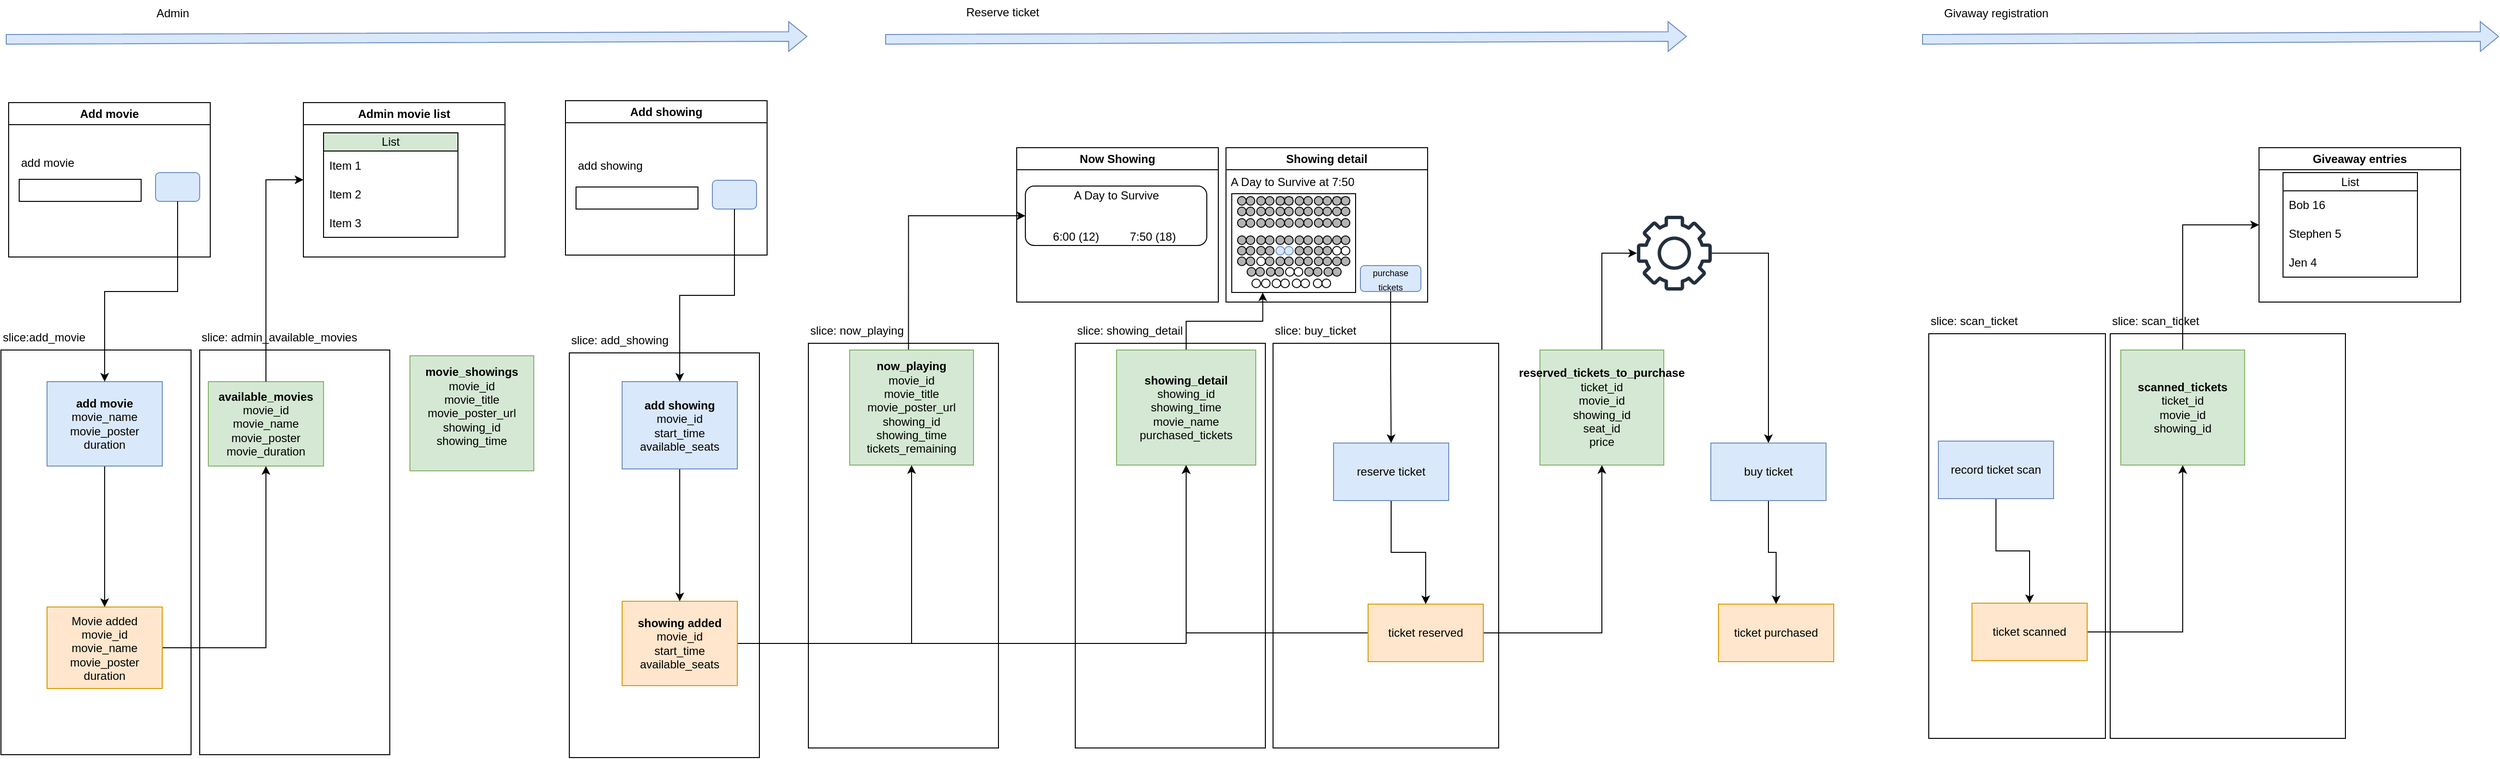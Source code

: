 <mxfile version="26.2.15">
  <diagram name="Page-1" id="JmkUH-GK_HIM8gPAQ7Ks">
    <mxGraphModel dx="837" dy="1036" grid="0" gridSize="10" guides="1" tooltips="1" connect="1" arrows="1" fold="1" page="0" pageScale="1" pageWidth="850" pageHeight="1100" math="0" shadow="0">
      <root>
        <mxCell id="0" />
        <mxCell id="1" parent="0" />
        <mxCell id="ypWTz2C0_0CNNt2PtK0u-16" value="" style="group" vertex="1" connectable="0" parent="1">
          <mxGeometry x="1842" y="-49" width="245" height="448" as="geometry" />
        </mxCell>
        <mxCell id="ypWTz2C0_0CNNt2PtK0u-17" value="" style="rounded=0;whiteSpace=wrap;html=1;" vertex="1" parent="ypWTz2C0_0CNNt2PtK0u-16">
          <mxGeometry y="26" width="245" height="422" as="geometry" />
        </mxCell>
        <mxCell id="ypWTz2C0_0CNNt2PtK0u-18" value="slice: scan_ticket" style="text;html=1;align=left;verticalAlign=middle;resizable=0;points=[];autosize=1;strokeColor=none;fillColor=none;" vertex="1" parent="ypWTz2C0_0CNNt2PtK0u-16">
          <mxGeometry width="109" height="26" as="geometry" />
        </mxCell>
        <mxCell id="ypWTz2C0_0CNNt2PtK0u-13" value="" style="group" vertex="1" connectable="0" parent="1">
          <mxGeometry x="1653" y="-49" width="184" height="448" as="geometry" />
        </mxCell>
        <mxCell id="ypWTz2C0_0CNNt2PtK0u-14" value="" style="rounded=0;whiteSpace=wrap;html=1;" vertex="1" parent="ypWTz2C0_0CNNt2PtK0u-13">
          <mxGeometry y="26" width="184" height="422" as="geometry" />
        </mxCell>
        <mxCell id="ypWTz2C0_0CNNt2PtK0u-15" value="slice: scan_ticket" style="text;html=1;align=left;verticalAlign=middle;resizable=0;points=[];autosize=1;strokeColor=none;fillColor=none;" vertex="1" parent="ypWTz2C0_0CNNt2PtK0u-13">
          <mxGeometry width="109" height="26" as="geometry" />
        </mxCell>
        <mxCell id="ypWTz2C0_0CNNt2PtK0u-10" value="" style="group" vertex="1" connectable="0" parent="1">
          <mxGeometry x="970" y="-39" width="235" height="448" as="geometry" />
        </mxCell>
        <mxCell id="ypWTz2C0_0CNNt2PtK0u-11" value="" style="rounded=0;whiteSpace=wrap;html=1;" vertex="1" parent="ypWTz2C0_0CNNt2PtK0u-10">
          <mxGeometry y="26" width="235" height="422" as="geometry" />
        </mxCell>
        <mxCell id="ypWTz2C0_0CNNt2PtK0u-12" value="slice: buy_ticket" style="text;html=1;align=left;verticalAlign=middle;resizable=0;points=[];autosize=1;strokeColor=none;fillColor=none;" vertex="1" parent="ypWTz2C0_0CNNt2PtK0u-10">
          <mxGeometry width="103" height="26" as="geometry" />
        </mxCell>
        <mxCell id="ypWTz2C0_0CNNt2PtK0u-7" value="" style="group" vertex="1" connectable="0" parent="1">
          <mxGeometry x="764" y="-39" width="198" height="448" as="geometry" />
        </mxCell>
        <mxCell id="ypWTz2C0_0CNNt2PtK0u-8" value="" style="rounded=0;whiteSpace=wrap;html=1;" vertex="1" parent="ypWTz2C0_0CNNt2PtK0u-7">
          <mxGeometry y="26" width="198" height="422" as="geometry" />
        </mxCell>
        <mxCell id="ypWTz2C0_0CNNt2PtK0u-9" value="slice: showing_detail" style="text;html=1;align=left;verticalAlign=middle;resizable=0;points=[];autosize=1;strokeColor=none;fillColor=none;" vertex="1" parent="ypWTz2C0_0CNNt2PtK0u-7">
          <mxGeometry width="128" height="26" as="geometry" />
        </mxCell>
        <mxCell id="ypWTz2C0_0CNNt2PtK0u-4" value="" style="group" vertex="1" connectable="0" parent="1">
          <mxGeometry x="486" y="-39" width="198" height="448" as="geometry" />
        </mxCell>
        <mxCell id="ypWTz2C0_0CNNt2PtK0u-5" value="" style="rounded=0;whiteSpace=wrap;html=1;" vertex="1" parent="ypWTz2C0_0CNNt2PtK0u-4">
          <mxGeometry y="26" width="198" height="422" as="geometry" />
        </mxCell>
        <mxCell id="ypWTz2C0_0CNNt2PtK0u-6" value="slice: now_playing" style="text;html=1;align=left;verticalAlign=middle;resizable=0;points=[];autosize=1;strokeColor=none;fillColor=none;" vertex="1" parent="ypWTz2C0_0CNNt2PtK0u-4">
          <mxGeometry width="115" height="26" as="geometry" />
        </mxCell>
        <mxCell id="ypWTz2C0_0CNNt2PtK0u-1" value="" style="group" vertex="1" connectable="0" parent="1">
          <mxGeometry x="237" y="-29" width="198" height="448" as="geometry" />
        </mxCell>
        <mxCell id="ypWTz2C0_0CNNt2PtK0u-2" value="" style="rounded=0;whiteSpace=wrap;html=1;" vertex="1" parent="ypWTz2C0_0CNNt2PtK0u-1">
          <mxGeometry y="26" width="198" height="422" as="geometry" />
        </mxCell>
        <mxCell id="ypWTz2C0_0CNNt2PtK0u-3" value="slice: add_showing" style="text;html=1;align=left;verticalAlign=middle;resizable=0;points=[];autosize=1;strokeColor=none;fillColor=none;" vertex="1" parent="ypWTz2C0_0CNNt2PtK0u-1">
          <mxGeometry width="119" height="26" as="geometry" />
        </mxCell>
        <mxCell id="LDC4ZmzUSmyWV4IE2Z3T-5" value="" style="group" parent="1" vertex="1" connectable="0">
          <mxGeometry x="-148" y="-32" width="198" height="448" as="geometry" />
        </mxCell>
        <mxCell id="LDC4ZmzUSmyWV4IE2Z3T-6" value="" style="rounded=0;whiteSpace=wrap;html=1;" parent="LDC4ZmzUSmyWV4IE2Z3T-5" vertex="1">
          <mxGeometry y="26" width="198" height="422" as="geometry" />
        </mxCell>
        <mxCell id="LDC4ZmzUSmyWV4IE2Z3T-7" value="slice: admin_available_movies" style="text;html=1;align=left;verticalAlign=middle;resizable=0;points=[];autosize=1;strokeColor=none;fillColor=none;" parent="LDC4ZmzUSmyWV4IE2Z3T-5" vertex="1">
          <mxGeometry width="180" height="26" as="geometry" />
        </mxCell>
        <mxCell id="LDC4ZmzUSmyWV4IE2Z3T-4" value="" style="group" parent="1" vertex="1" connectable="0">
          <mxGeometry x="-355" y="-32" width="198" height="448" as="geometry" />
        </mxCell>
        <mxCell id="LDC4ZmzUSmyWV4IE2Z3T-2" value="" style="rounded=0;whiteSpace=wrap;html=1;" parent="LDC4ZmzUSmyWV4IE2Z3T-4" vertex="1">
          <mxGeometry y="26" width="198" height="422" as="geometry" />
        </mxCell>
        <mxCell id="LDC4ZmzUSmyWV4IE2Z3T-3" value="slice:add_movie" style="text;html=1;align=left;verticalAlign=middle;resizable=0;points=[];autosize=1;strokeColor=none;fillColor=none;" parent="LDC4ZmzUSmyWV4IE2Z3T-4" vertex="1">
          <mxGeometry width="104" height="26" as="geometry" />
        </mxCell>
        <mxCell id="vuQsww0IuLCk6k9ByEk7-26" style="edgeStyle=orthogonalEdgeStyle;rounded=0;orthogonalLoop=1;jettySize=auto;html=1;" parent="1" source="vuQsww0IuLCk6k9ByEk7-1" target="vuQsww0IuLCk6k9ByEk7-20" edge="1">
          <mxGeometry relative="1" as="geometry" />
        </mxCell>
        <mxCell id="vuQsww0IuLCk6k9ByEk7-1" value="Movie added&lt;div&gt;movie_id&lt;/div&gt;&lt;div&gt;movie_name&lt;/div&gt;&lt;div&gt;movie_poster&lt;/div&gt;&lt;div&gt;duration&lt;/div&gt;" style="rounded=0;whiteSpace=wrap;html=1;fillColor=#ffe6cc;strokeColor=#d79b00;" parent="1" vertex="1">
          <mxGeometry x="-307" y="262" width="120" height="85" as="geometry" />
        </mxCell>
        <mxCell id="vuQsww0IuLCk6k9ByEk7-34" style="edgeStyle=orthogonalEdgeStyle;rounded=0;orthogonalLoop=1;jettySize=auto;html=1;fontFamily=Helvetica;fontSize=12;fontColor=default;" parent="1" source="vuQsww0IuLCk6k9ByEk7-2" target="vuQsww0IuLCk6k9ByEk7-33" edge="1">
          <mxGeometry relative="1" as="geometry" />
        </mxCell>
        <mxCell id="5K-VJtDxBj_M2HmHMAOJ-8" style="edgeStyle=orthogonalEdgeStyle;rounded=0;orthogonalLoop=1;jettySize=auto;html=1;entryX=0.5;entryY=1;entryDx=0;entryDy=0;" parent="1" source="vuQsww0IuLCk6k9ByEk7-2" target="5K-VJtDxBj_M2HmHMAOJ-6" edge="1">
          <mxGeometry relative="1" as="geometry" />
        </mxCell>
        <mxCell id="vuQsww0IuLCk6k9ByEk7-2" value="&lt;b&gt;showing added&lt;/b&gt;&lt;div&gt;movie_id&lt;/div&gt;&lt;div&gt;start_time&lt;/div&gt;&lt;div&gt;available_seats&lt;/div&gt;" style="rounded=0;whiteSpace=wrap;html=1;fillColor=#ffe6cc;strokeColor=#d79b00;" parent="1" vertex="1">
          <mxGeometry x="292" y="256" width="120" height="88" as="geometry" />
        </mxCell>
        <mxCell id="5K-VJtDxBj_M2HmHMAOJ-2" style="edgeStyle=orthogonalEdgeStyle;rounded=0;orthogonalLoop=1;jettySize=auto;html=1;" parent="1" source="vuQsww0IuLCk6k9ByEk7-3" target="5K-VJtDxBj_M2HmHMAOJ-1" edge="1">
          <mxGeometry relative="1" as="geometry" />
        </mxCell>
        <mxCell id="ypWTz2C0_0CNNt2PtK0u-26" style="edgeStyle=orthogonalEdgeStyle;rounded=0;orthogonalLoop=1;jettySize=auto;html=1;entryX=0.5;entryY=1;entryDx=0;entryDy=0;" edge="1" parent="1" source="vuQsww0IuLCk6k9ByEk7-3" target="5K-VJtDxBj_M2HmHMAOJ-6">
          <mxGeometry relative="1" as="geometry" />
        </mxCell>
        <mxCell id="vuQsww0IuLCk6k9ByEk7-3" value="ticket reserved" style="rounded=0;whiteSpace=wrap;html=1;fillColor=#ffe6cc;strokeColor=#d79b00;" parent="1" vertex="1">
          <mxGeometry x="1069" y="259" width="120" height="60" as="geometry" />
        </mxCell>
        <mxCell id="5K-VJtDxBj_M2HmHMAOJ-4" style="edgeStyle=orthogonalEdgeStyle;rounded=0;orthogonalLoop=1;jettySize=auto;html=1;entryX=0.5;entryY=1;entryDx=0;entryDy=0;" parent="1" source="vuQsww0IuLCk6k9ByEk7-4" target="5K-VJtDxBj_M2HmHMAOJ-3" edge="1">
          <mxGeometry relative="1" as="geometry" />
        </mxCell>
        <mxCell id="vuQsww0IuLCk6k9ByEk7-4" value="ticket scanned" style="rounded=0;whiteSpace=wrap;html=1;fillColor=#ffe6cc;strokeColor=#d79b00;" parent="1" vertex="1">
          <mxGeometry x="1698" y="258" width="120" height="60" as="geometry" />
        </mxCell>
        <mxCell id="vuQsww0IuLCk6k9ByEk7-9" style="edgeStyle=orthogonalEdgeStyle;rounded=0;orthogonalLoop=1;jettySize=auto;html=1;" parent="1" source="vuQsww0IuLCk6k9ByEk7-5" target="vuQsww0IuLCk6k9ByEk7-1" edge="1">
          <mxGeometry relative="1" as="geometry" />
        </mxCell>
        <mxCell id="vuQsww0IuLCk6k9ByEk7-5" value="&lt;b&gt;add movie&lt;/b&gt;&lt;div&gt;movie_name&lt;/div&gt;&lt;div&gt;movie_poster&lt;/div&gt;&lt;div&gt;duration&lt;/div&gt;" style="rounded=0;whiteSpace=wrap;html=1;fillColor=#dae8fc;strokeColor=#6c8ebf;" parent="1" vertex="1">
          <mxGeometry x="-307" y="27" width="120" height="88" as="geometry" />
        </mxCell>
        <mxCell id="vuQsww0IuLCk6k9ByEk7-10" style="edgeStyle=orthogonalEdgeStyle;rounded=0;orthogonalLoop=1;jettySize=auto;html=1;" parent="1" source="vuQsww0IuLCk6k9ByEk7-6" target="vuQsww0IuLCk6k9ByEk7-2" edge="1">
          <mxGeometry relative="1" as="geometry" />
        </mxCell>
        <mxCell id="vuQsww0IuLCk6k9ByEk7-6" value="&lt;b&gt;add showing&lt;/b&gt;&lt;div&gt;movie_id&lt;/div&gt;&lt;div&gt;start_time&lt;/div&gt;&lt;div&gt;available_seats&lt;/div&gt;" style="rounded=0;whiteSpace=wrap;html=1;fillColor=#dae8fc;strokeColor=#6c8ebf;" parent="1" vertex="1">
          <mxGeometry x="292" y="27" width="120" height="91" as="geometry" />
        </mxCell>
        <mxCell id="vuQsww0IuLCk6k9ByEk7-11" style="edgeStyle=orthogonalEdgeStyle;rounded=0;orthogonalLoop=1;jettySize=auto;html=1;entryX=0.5;entryY=0;entryDx=0;entryDy=0;" parent="1" source="vuQsww0IuLCk6k9ByEk7-7" target="vuQsww0IuLCk6k9ByEk7-3" edge="1">
          <mxGeometry relative="1" as="geometry" />
        </mxCell>
        <mxCell id="vuQsww0IuLCk6k9ByEk7-7" value="reserve ticket" style="rounded=0;whiteSpace=wrap;html=1;fillColor=#dae8fc;strokeColor=#6c8ebf;" parent="1" vertex="1">
          <mxGeometry x="1033" y="91" width="120" height="60" as="geometry" />
        </mxCell>
        <mxCell id="vuQsww0IuLCk6k9ByEk7-12" style="edgeStyle=orthogonalEdgeStyle;rounded=0;orthogonalLoop=1;jettySize=auto;html=1;entryX=0.5;entryY=0;entryDx=0;entryDy=0;" parent="1" source="vuQsww0IuLCk6k9ByEk7-8" target="vuQsww0IuLCk6k9ByEk7-4" edge="1">
          <mxGeometry relative="1" as="geometry" />
        </mxCell>
        <mxCell id="vuQsww0IuLCk6k9ByEk7-8" value="record ticket scan" style="rounded=0;whiteSpace=wrap;html=1;fillColor=#dae8fc;strokeColor=#6c8ebf;" parent="1" vertex="1">
          <mxGeometry x="1663" y="89" width="120" height="60" as="geometry" />
        </mxCell>
        <mxCell id="vuQsww0IuLCk6k9ByEk7-13" value="Add movie" style="swimlane;whiteSpace=wrap;html=1;" parent="1" vertex="1">
          <mxGeometry x="-347" y="-264" width="210" height="161" as="geometry" />
        </mxCell>
        <mxCell id="vuQsww0IuLCk6k9ByEk7-14" value="" style="rounded=0;whiteSpace=wrap;html=1;" parent="vuQsww0IuLCk6k9ByEk7-13" vertex="1">
          <mxGeometry x="11" y="80" width="127" height="23" as="geometry" />
        </mxCell>
        <mxCell id="vuQsww0IuLCk6k9ByEk7-15" value="" style="rounded=1;whiteSpace=wrap;html=1;fillColor=#dae8fc;strokeColor=#6c8ebf;" parent="vuQsww0IuLCk6k9ByEk7-13" vertex="1">
          <mxGeometry x="153" y="73" width="46" height="30" as="geometry" />
        </mxCell>
        <mxCell id="vuQsww0IuLCk6k9ByEk7-31" value="add movie" style="text;html=1;align=left;verticalAlign=middle;whiteSpace=wrap;rounded=0;" parent="vuQsww0IuLCk6k9ByEk7-13" vertex="1">
          <mxGeometry x="11" y="48" width="70" height="30" as="geometry" />
        </mxCell>
        <mxCell id="vuQsww0IuLCk6k9ByEk7-16" style="edgeStyle=orthogonalEdgeStyle;rounded=0;orthogonalLoop=1;jettySize=auto;html=1;" parent="1" source="vuQsww0IuLCk6k9ByEk7-15" target="vuQsww0IuLCk6k9ByEk7-5" edge="1">
          <mxGeometry relative="1" as="geometry" />
        </mxCell>
        <mxCell id="vuQsww0IuLCk6k9ByEk7-17" value="Admin movie list" style="swimlane;whiteSpace=wrap;html=1;" parent="1" vertex="1">
          <mxGeometry x="-40" y="-264" width="210" height="161" as="geometry" />
        </mxCell>
        <mxCell id="vuQsww0IuLCk6k9ByEk7-21" value="List" style="swimlane;fontStyle=0;childLayout=stackLayout;horizontal=1;startSize=19;horizontalStack=0;resizeParent=1;resizeParentMax=0;resizeLast=0;collapsible=1;marginBottom=0;whiteSpace=wrap;html=1;fillColor=#D5E8D4;" parent="vuQsww0IuLCk6k9ByEk7-17" vertex="1">
          <mxGeometry x="21" y="31.5" width="140" height="109" as="geometry" />
        </mxCell>
        <mxCell id="vuQsww0IuLCk6k9ByEk7-22" value="Item 1" style="text;strokeColor=none;fillColor=none;align=left;verticalAlign=middle;spacingLeft=4;spacingRight=4;overflow=hidden;points=[[0,0.5],[1,0.5]];portConstraint=eastwest;rotatable=0;whiteSpace=wrap;html=1;" parent="vuQsww0IuLCk6k9ByEk7-21" vertex="1">
          <mxGeometry y="19" width="140" height="30" as="geometry" />
        </mxCell>
        <mxCell id="vuQsww0IuLCk6k9ByEk7-23" value="Item 2" style="text;strokeColor=none;fillColor=none;align=left;verticalAlign=middle;spacingLeft=4;spacingRight=4;overflow=hidden;points=[[0,0.5],[1,0.5]];portConstraint=eastwest;rotatable=0;whiteSpace=wrap;html=1;" parent="vuQsww0IuLCk6k9ByEk7-21" vertex="1">
          <mxGeometry y="49" width="140" height="30" as="geometry" />
        </mxCell>
        <mxCell id="vuQsww0IuLCk6k9ByEk7-24" value="Item 3" style="text;strokeColor=none;fillColor=none;align=left;verticalAlign=middle;spacingLeft=4;spacingRight=4;overflow=hidden;points=[[0,0.5],[1,0.5]];portConstraint=eastwest;rotatable=0;whiteSpace=wrap;html=1;" parent="vuQsww0IuLCk6k9ByEk7-21" vertex="1">
          <mxGeometry y="79" width="140" height="30" as="geometry" />
        </mxCell>
        <mxCell id="vuQsww0IuLCk6k9ByEk7-20" value="&lt;b&gt;available_movies&lt;/b&gt;&lt;div&gt;movie_id&lt;/div&gt;&lt;div&gt;movie_name&lt;/div&gt;&lt;div&gt;movie_poster&lt;/div&gt;&lt;div&gt;movie_duration&lt;/div&gt;" style="rounded=0;whiteSpace=wrap;html=1;fillColor=#d5e8d4;strokeColor=#82b366;" parent="1" vertex="1">
          <mxGeometry x="-139" y="27" width="120" height="88" as="geometry" />
        </mxCell>
        <mxCell id="vuQsww0IuLCk6k9ByEk7-25" style="edgeStyle=orthogonalEdgeStyle;rounded=0;orthogonalLoop=1;jettySize=auto;html=1;entryX=0;entryY=0.5;entryDx=0;entryDy=0;" parent="1" source="vuQsww0IuLCk6k9ByEk7-20" target="vuQsww0IuLCk6k9ByEk7-17" edge="1">
          <mxGeometry relative="1" as="geometry">
            <mxPoint x="88" y="-405.017" as="targetPoint" />
          </mxGeometry>
        </mxCell>
        <mxCell id="vuQsww0IuLCk6k9ByEk7-27" value="Add showing" style="swimlane;whiteSpace=wrap;html=1;" parent="1" vertex="1">
          <mxGeometry x="233" y="-266" width="210" height="161" as="geometry" />
        </mxCell>
        <mxCell id="vuQsww0IuLCk6k9ByEk7-28" value="" style="rounded=0;whiteSpace=wrap;html=1;" parent="vuQsww0IuLCk6k9ByEk7-27" vertex="1">
          <mxGeometry x="11" y="90" width="127" height="23" as="geometry" />
        </mxCell>
        <mxCell id="vuQsww0IuLCk6k9ByEk7-29" value="" style="rounded=1;whiteSpace=wrap;html=1;fillColor=#dae8fc;strokeColor=#6c8ebf;" parent="vuQsww0IuLCk6k9ByEk7-27" vertex="1">
          <mxGeometry x="153" y="83" width="46" height="30" as="geometry" />
        </mxCell>
        <mxCell id="vuQsww0IuLCk6k9ByEk7-30" value="add showing" style="text;html=1;align=left;verticalAlign=middle;whiteSpace=wrap;rounded=0;" parent="vuQsww0IuLCk6k9ByEk7-27" vertex="1">
          <mxGeometry x="11" y="53" width="70" height="30" as="geometry" />
        </mxCell>
        <mxCell id="vuQsww0IuLCk6k9ByEk7-32" style="edgeStyle=orthogonalEdgeStyle;rounded=0;orthogonalLoop=1;jettySize=auto;html=1;fontFamily=Helvetica;fontSize=12;fontColor=default;" parent="1" source="vuQsww0IuLCk6k9ByEk7-29" target="vuQsww0IuLCk6k9ByEk7-6" edge="1">
          <mxGeometry relative="1" as="geometry" />
        </mxCell>
        <mxCell id="vuQsww0IuLCk6k9ByEk7-42" style="edgeStyle=orthogonalEdgeStyle;rounded=0;orthogonalLoop=1;jettySize=auto;html=1;entryX=0;entryY=0.5;entryDx=0;entryDy=0;fontFamily=Helvetica;fontSize=12;fontColor=default;exitX=0.475;exitY=0.004;exitDx=0;exitDy=0;exitPerimeter=0;" parent="1" source="vuQsww0IuLCk6k9ByEk7-33" target="vuQsww0IuLCk6k9ByEk7-39" edge="1">
          <mxGeometry relative="1" as="geometry" />
        </mxCell>
        <mxCell id="vuQsww0IuLCk6k9ByEk7-33" value="&lt;b&gt;now_playing&lt;/b&gt;&lt;div&gt;movie_id&lt;/div&gt;&lt;div&gt;movie_title&lt;/div&gt;&lt;div&gt;movie_poster_url&lt;/div&gt;&lt;div&gt;showing_id&lt;/div&gt;&lt;div&gt;showing_time&lt;/div&gt;&lt;div&gt;tickets_remaining&lt;/div&gt;" style="rounded=0;whiteSpace=wrap;html=1;fillColor=#d5e8d4;strokeColor=#82b366;" parent="1" vertex="1">
          <mxGeometry x="529" y="-6" width="129" height="120" as="geometry" />
        </mxCell>
        <mxCell id="vuQsww0IuLCk6k9ByEk7-35" value="Now Showing" style="swimlane;whiteSpace=wrap;html=1;" parent="1" vertex="1">
          <mxGeometry x="703" y="-217" width="210" height="161" as="geometry" />
        </mxCell>
        <mxCell id="vuQsww0IuLCk6k9ByEk7-39" value="" style="rounded=1;whiteSpace=wrap;html=1;align=left;verticalAlign=middle;fontFamily=Helvetica;fontSize=12;fontColor=default;fillColor=none;gradientColor=none;" parent="vuQsww0IuLCk6k9ByEk7-35" vertex="1">
          <mxGeometry x="9" y="40" width="189" height="62" as="geometry" />
        </mxCell>
        <mxCell id="vuQsww0IuLCk6k9ByEk7-40" value="A Day to Survive" style="text;html=1;align=center;verticalAlign=middle;whiteSpace=wrap;rounded=0;fontFamily=Helvetica;fontSize=12;fontColor=default;" parent="vuQsww0IuLCk6k9ByEk7-35" vertex="1">
          <mxGeometry x="9" y="40" width="190" height="19" as="geometry" />
        </mxCell>
        <mxCell id="vuQsww0IuLCk6k9ByEk7-41" value="6:00 (12)&lt;span style=&quot;white-space: pre;&quot;&gt;&#x9;&lt;/span&gt;&lt;span style=&quot;white-space: pre;&quot;&gt;&#x9;&lt;/span&gt;7:50 (18)&amp;nbsp;" style="text;html=1;align=center;verticalAlign=bottom;whiteSpace=wrap;rounded=0;fontFamily=Helvetica;fontSize=12;fontColor=default;" parent="vuQsww0IuLCk6k9ByEk7-35" vertex="1">
          <mxGeometry x="9" y="84" width="189" height="18" as="geometry" />
        </mxCell>
        <mxCell id="vuQsww0IuLCk6k9ByEk7-43" value="Showing detail" style="swimlane;whiteSpace=wrap;html=1;" parent="1" vertex="1">
          <mxGeometry x="921" y="-217" width="210" height="161" as="geometry" />
        </mxCell>
        <mxCell id="vuQsww0IuLCk6k9ByEk7-45" value="A Day to Survive at 7:50" style="text;html=1;align=left;verticalAlign=middle;whiteSpace=wrap;rounded=0;fontFamily=Helvetica;fontSize=12;fontColor=default;" parent="vuQsww0IuLCk6k9ByEk7-43" vertex="1">
          <mxGeometry x="3" y="26" width="190" height="19" as="geometry" />
        </mxCell>
        <mxCell id="vuQsww0IuLCk6k9ByEk7-47" value="" style="rounded=0;whiteSpace=wrap;html=1;align=left;verticalAlign=middle;fontFamily=Helvetica;fontSize=12;fontColor=default;fillColor=none;gradientColor=none;" parent="vuQsww0IuLCk6k9ByEk7-43" vertex="1">
          <mxGeometry x="6" y="48" width="129" height="103" as="geometry" />
        </mxCell>
        <mxCell id="vuQsww0IuLCk6k9ByEk7-53" value="" style="ellipse;whiteSpace=wrap;html=1;aspect=fixed;rounded=0;align=left;verticalAlign=middle;fontFamily=Helvetica;fontSize=12;fontColor=default;fillColor=light-dark(#FFFFFF,#EDEDED);gradientColor=none;" parent="vuQsww0IuLCk6k9ByEk7-43" vertex="1">
          <mxGeometry x="27" y="137" width="9" height="9" as="geometry" />
        </mxCell>
        <mxCell id="vuQsww0IuLCk6k9ByEk7-54" value="" style="ellipse;whiteSpace=wrap;html=1;aspect=fixed;rounded=0;align=left;verticalAlign=middle;fontFamily=Helvetica;fontSize=12;fontColor=default;fillColor=light-dark(#FFFFFF,#EDEDED);gradientColor=none;" parent="vuQsww0IuLCk6k9ByEk7-43" vertex="1">
          <mxGeometry x="37" y="137" width="9" height="9" as="geometry" />
        </mxCell>
        <mxCell id="vuQsww0IuLCk6k9ByEk7-175" value="" style="group;fillColor=#B3B3B3;" parent="vuQsww0IuLCk6k9ByEk7-43" vertex="1" connectable="0">
          <mxGeometry x="52" y="51" width="18" height="9" as="geometry" />
        </mxCell>
        <mxCell id="vuQsww0IuLCk6k9ByEk7-176" value="" style="ellipse;whiteSpace=wrap;html=1;aspect=fixed;rounded=0;align=left;verticalAlign=middle;fontFamily=Helvetica;fontSize=12;fontColor=default;fillColor=#B3B3B3;gradientColor=none;" parent="vuQsww0IuLCk6k9ByEk7-175" vertex="1">
          <mxGeometry width="9" height="9" as="geometry" />
        </mxCell>
        <mxCell id="vuQsww0IuLCk6k9ByEk7-177" value="" style="ellipse;whiteSpace=wrap;html=1;aspect=fixed;rounded=0;align=left;verticalAlign=middle;fontFamily=Helvetica;fontSize=12;fontColor=default;fillColor=#B3B3B3;gradientColor=none;" parent="vuQsww0IuLCk6k9ByEk7-175" vertex="1">
          <mxGeometry x="9" width="9" height="9" as="geometry" />
        </mxCell>
        <mxCell id="vuQsww0IuLCk6k9ByEk7-184" value="" style="group;fillColor=#B3B3B3;" parent="vuQsww0IuLCk6k9ByEk7-43" vertex="1" connectable="0">
          <mxGeometry x="111" y="51" width="18" height="9" as="geometry" />
        </mxCell>
        <mxCell id="vuQsww0IuLCk6k9ByEk7-185" value="" style="ellipse;whiteSpace=wrap;html=1;aspect=fixed;rounded=0;align=left;verticalAlign=middle;fontFamily=Helvetica;fontSize=12;fontColor=default;fillColor=#B3B3B3;gradientColor=none;" parent="vuQsww0IuLCk6k9ByEk7-184" vertex="1">
          <mxGeometry width="9" height="9" as="geometry" />
        </mxCell>
        <mxCell id="vuQsww0IuLCk6k9ByEk7-186" value="" style="ellipse;whiteSpace=wrap;html=1;aspect=fixed;rounded=0;align=left;verticalAlign=middle;fontFamily=Helvetica;fontSize=12;fontColor=default;fillColor=#B3B3B3;gradientColor=none;" parent="vuQsww0IuLCk6k9ByEk7-184" vertex="1">
          <mxGeometry x="9" width="9" height="9" as="geometry" />
        </mxCell>
        <mxCell id="vuQsww0IuLCk6k9ByEk7-182" value="" style="ellipse;whiteSpace=wrap;html=1;aspect=fixed;rounded=0;align=left;verticalAlign=middle;fontFamily=Helvetica;fontSize=12;fontColor=default;fillColor=#B3B3B3;gradientColor=none;" parent="vuQsww0IuLCk6k9ByEk7-43" vertex="1">
          <mxGeometry x="12" y="51" width="9" height="9" as="geometry" />
        </mxCell>
        <mxCell id="vuQsww0IuLCk6k9ByEk7-183" value="" style="ellipse;whiteSpace=wrap;html=1;aspect=fixed;rounded=0;align=left;verticalAlign=middle;fontFamily=Helvetica;fontSize=12;fontColor=default;fillColor=#B3B3B3;gradientColor=none;" parent="vuQsww0IuLCk6k9ByEk7-43" vertex="1">
          <mxGeometry x="21" y="51" width="9" height="9" as="geometry" />
        </mxCell>
        <mxCell id="vuQsww0IuLCk6k9ByEk7-179" value="" style="ellipse;whiteSpace=wrap;html=1;aspect=fixed;rounded=0;align=left;verticalAlign=middle;fontFamily=Helvetica;fontSize=12;fontColor=default;fillColor=#B3B3B3;gradientColor=none;" parent="vuQsww0IuLCk6k9ByEk7-43" vertex="1">
          <mxGeometry x="32" y="51" width="9" height="9" as="geometry" />
        </mxCell>
        <mxCell id="vuQsww0IuLCk6k9ByEk7-180" value="" style="ellipse;whiteSpace=wrap;html=1;aspect=fixed;rounded=0;align=left;verticalAlign=middle;fontFamily=Helvetica;fontSize=12;fontColor=default;fillColor=#B3B3B3;gradientColor=none;" parent="vuQsww0IuLCk6k9ByEk7-43" vertex="1">
          <mxGeometry x="41" y="51" width="9" height="9" as="geometry" />
        </mxCell>
        <mxCell id="vuQsww0IuLCk6k9ByEk7-173" value="" style="ellipse;whiteSpace=wrap;html=1;aspect=fixed;rounded=0;align=left;verticalAlign=middle;fontFamily=Helvetica;fontSize=12;fontColor=default;fillColor=#B3B3B3;gradientColor=none;" parent="vuQsww0IuLCk6k9ByEk7-43" vertex="1">
          <mxGeometry x="72" y="51" width="9" height="9" as="geometry" />
        </mxCell>
        <mxCell id="vuQsww0IuLCk6k9ByEk7-174" value="" style="ellipse;whiteSpace=wrap;html=1;aspect=fixed;rounded=0;align=left;verticalAlign=middle;fontFamily=Helvetica;fontSize=12;fontColor=default;fillColor=#B3B3B3;gradientColor=none;" parent="vuQsww0IuLCk6k9ByEk7-43" vertex="1">
          <mxGeometry x="81" y="51" width="9" height="9" as="geometry" />
        </mxCell>
        <mxCell id="vuQsww0IuLCk6k9ByEk7-170" value="" style="ellipse;whiteSpace=wrap;html=1;aspect=fixed;rounded=0;align=left;verticalAlign=middle;fontFamily=Helvetica;fontSize=12;fontColor=default;fillColor=#B3B3B3;gradientColor=none;" parent="vuQsww0IuLCk6k9ByEk7-43" vertex="1">
          <mxGeometry x="92" y="51" width="9" height="9" as="geometry" />
        </mxCell>
        <mxCell id="vuQsww0IuLCk6k9ByEk7-171" value="" style="ellipse;whiteSpace=wrap;html=1;aspect=fixed;rounded=0;align=left;verticalAlign=middle;fontFamily=Helvetica;fontSize=12;fontColor=default;fillColor=#B3B3B3;gradientColor=none;" parent="vuQsww0IuLCk6k9ByEk7-43" vertex="1">
          <mxGeometry x="101" y="51" width="9" height="9" as="geometry" />
        </mxCell>
        <mxCell id="vuQsww0IuLCk6k9ByEk7-134" value="" style="ellipse;whiteSpace=wrap;html=1;aspect=fixed;rounded=0;align=left;verticalAlign=middle;fontFamily=Helvetica;fontSize=12;fontColor=default;fillColor=#B3B3B3;gradientColor=none;container=0;" parent="vuQsww0IuLCk6k9ByEk7-43" vertex="1">
          <mxGeometry x="92" y="74" width="9" height="9" as="geometry" />
        </mxCell>
        <mxCell id="vuQsww0IuLCk6k9ByEk7-135" value="" style="ellipse;whiteSpace=wrap;html=1;aspect=fixed;rounded=0;align=left;verticalAlign=middle;fontFamily=Helvetica;fontSize=12;fontColor=default;fillColor=#B3B3B3;gradientColor=none;container=0;" parent="vuQsww0IuLCk6k9ByEk7-43" vertex="1">
          <mxGeometry x="101" y="74" width="9" height="9" as="geometry" />
        </mxCell>
        <mxCell id="vuQsww0IuLCk6k9ByEk7-137" value="" style="ellipse;whiteSpace=wrap;html=1;aspect=fixed;rounded=0;align=left;verticalAlign=middle;fontFamily=Helvetica;fontSize=12;fontColor=default;fillColor=#B3B3B3;gradientColor=none;container=0;" parent="vuQsww0IuLCk6k9ByEk7-43" vertex="1">
          <mxGeometry x="72" y="74" width="9" height="9" as="geometry" />
        </mxCell>
        <mxCell id="vuQsww0IuLCk6k9ByEk7-138" value="" style="ellipse;whiteSpace=wrap;html=1;aspect=fixed;rounded=0;align=left;verticalAlign=middle;fontFamily=Helvetica;fontSize=12;fontColor=default;fillColor=#B3B3B3;gradientColor=none;container=0;" parent="vuQsww0IuLCk6k9ByEk7-43" vertex="1">
          <mxGeometry x="81" y="74" width="9" height="9" as="geometry" />
        </mxCell>
        <mxCell id="vuQsww0IuLCk6k9ByEk7-140" value="" style="ellipse;whiteSpace=wrap;html=1;aspect=fixed;rounded=0;align=left;verticalAlign=middle;fontFamily=Helvetica;fontSize=12;fontColor=default;fillColor=#B3B3B3;gradientColor=none;container=0;" parent="vuQsww0IuLCk6k9ByEk7-43" vertex="1">
          <mxGeometry x="52" y="74" width="9" height="9" as="geometry" />
        </mxCell>
        <mxCell id="vuQsww0IuLCk6k9ByEk7-141" value="" style="ellipse;whiteSpace=wrap;html=1;aspect=fixed;rounded=0;align=left;verticalAlign=middle;fontFamily=Helvetica;fontSize=12;fontColor=default;fillColor=#B3B3B3;gradientColor=none;container=0;" parent="vuQsww0IuLCk6k9ByEk7-43" vertex="1">
          <mxGeometry x="61" y="74" width="9" height="9" as="geometry" />
        </mxCell>
        <mxCell id="vuQsww0IuLCk6k9ByEk7-143" value="" style="ellipse;whiteSpace=wrap;html=1;aspect=fixed;rounded=0;align=left;verticalAlign=middle;fontFamily=Helvetica;fontSize=12;fontColor=default;fillColor=#B3B3B3;gradientColor=none;container=0;" parent="vuQsww0IuLCk6k9ByEk7-43" vertex="1">
          <mxGeometry x="32" y="74" width="9" height="9" as="geometry" />
        </mxCell>
        <mxCell id="vuQsww0IuLCk6k9ByEk7-144" value="" style="ellipse;whiteSpace=wrap;html=1;aspect=fixed;rounded=0;align=left;verticalAlign=middle;fontFamily=Helvetica;fontSize=12;fontColor=default;fillColor=#B3B3B3;gradientColor=none;container=0;" parent="vuQsww0IuLCk6k9ByEk7-43" vertex="1">
          <mxGeometry x="41" y="74" width="9" height="9" as="geometry" />
        </mxCell>
        <mxCell id="vuQsww0IuLCk6k9ByEk7-146" value="" style="ellipse;whiteSpace=wrap;html=1;aspect=fixed;rounded=0;align=left;verticalAlign=middle;fontFamily=Helvetica;fontSize=12;fontColor=default;fillColor=#B3B3B3;gradientColor=none;container=0;" parent="vuQsww0IuLCk6k9ByEk7-43" vertex="1">
          <mxGeometry x="12" y="74" width="9" height="9" as="geometry" />
        </mxCell>
        <mxCell id="vuQsww0IuLCk6k9ByEk7-147" value="" style="ellipse;whiteSpace=wrap;html=1;aspect=fixed;rounded=0;align=left;verticalAlign=middle;fontFamily=Helvetica;fontSize=12;fontColor=default;fillColor=#B3B3B3;gradientColor=none;container=0;" parent="vuQsww0IuLCk6k9ByEk7-43" vertex="1">
          <mxGeometry x="21" y="74" width="9" height="9" as="geometry" />
        </mxCell>
        <mxCell id="vuQsww0IuLCk6k9ByEk7-149" value="" style="ellipse;whiteSpace=wrap;html=1;aspect=fixed;rounded=0;align=left;verticalAlign=middle;fontFamily=Helvetica;fontSize=12;fontColor=default;fillColor=#B3B3B3;gradientColor=none;container=0;" parent="vuQsww0IuLCk6k9ByEk7-43" vertex="1">
          <mxGeometry x="111" y="74" width="9" height="9" as="geometry" />
        </mxCell>
        <mxCell id="vuQsww0IuLCk6k9ByEk7-150" value="" style="ellipse;whiteSpace=wrap;html=1;aspect=fixed;rounded=0;align=left;verticalAlign=middle;fontFamily=Helvetica;fontSize=12;fontColor=default;fillColor=#B3B3B3;gradientColor=none;container=0;" parent="vuQsww0IuLCk6k9ByEk7-43" vertex="1">
          <mxGeometry x="120" y="74" width="9" height="9" as="geometry" />
        </mxCell>
        <mxCell id="vuQsww0IuLCk6k9ByEk7-152" value="" style="ellipse;whiteSpace=wrap;html=1;aspect=fixed;rounded=0;align=left;verticalAlign=middle;fontFamily=Helvetica;fontSize=12;fontColor=default;fillColor=#B3B3B3;gradientColor=none;container=0;" parent="vuQsww0IuLCk6k9ByEk7-43" vertex="1">
          <mxGeometry x="92" y="62" width="9" height="9" as="geometry" />
        </mxCell>
        <mxCell id="vuQsww0IuLCk6k9ByEk7-153" value="" style="ellipse;whiteSpace=wrap;html=1;aspect=fixed;rounded=0;align=left;verticalAlign=middle;fontFamily=Helvetica;fontSize=12;fontColor=default;fillColor=#B3B3B3;gradientColor=none;container=0;" parent="vuQsww0IuLCk6k9ByEk7-43" vertex="1">
          <mxGeometry x="101" y="62" width="9" height="9" as="geometry" />
        </mxCell>
        <mxCell id="vuQsww0IuLCk6k9ByEk7-155" value="" style="ellipse;whiteSpace=wrap;html=1;aspect=fixed;rounded=0;align=left;verticalAlign=middle;fontFamily=Helvetica;fontSize=12;fontColor=default;fillColor=#B3B3B3;gradientColor=none;container=0;" parent="vuQsww0IuLCk6k9ByEk7-43" vertex="1">
          <mxGeometry x="72" y="62" width="9" height="9" as="geometry" />
        </mxCell>
        <mxCell id="vuQsww0IuLCk6k9ByEk7-156" value="" style="ellipse;whiteSpace=wrap;html=1;aspect=fixed;rounded=0;align=left;verticalAlign=middle;fontFamily=Helvetica;fontSize=12;fontColor=default;fillColor=#B3B3B3;gradientColor=none;container=0;" parent="vuQsww0IuLCk6k9ByEk7-43" vertex="1">
          <mxGeometry x="81" y="62" width="9" height="9" as="geometry" />
        </mxCell>
        <mxCell id="vuQsww0IuLCk6k9ByEk7-158" value="" style="ellipse;whiteSpace=wrap;html=1;aspect=fixed;rounded=0;align=left;verticalAlign=middle;fontFamily=Helvetica;fontSize=12;fontColor=default;fillColor=#B3B3B3;gradientColor=none;container=0;" parent="vuQsww0IuLCk6k9ByEk7-43" vertex="1">
          <mxGeometry x="52" y="62" width="9" height="9" as="geometry" />
        </mxCell>
        <mxCell id="vuQsww0IuLCk6k9ByEk7-159" value="" style="ellipse;whiteSpace=wrap;html=1;aspect=fixed;rounded=0;align=left;verticalAlign=middle;fontFamily=Helvetica;fontSize=12;fontColor=default;fillColor=#B3B3B3;gradientColor=none;container=0;" parent="vuQsww0IuLCk6k9ByEk7-43" vertex="1">
          <mxGeometry x="61" y="62" width="9" height="9" as="geometry" />
        </mxCell>
        <mxCell id="vuQsww0IuLCk6k9ByEk7-161" value="" style="ellipse;whiteSpace=wrap;html=1;aspect=fixed;rounded=0;align=left;verticalAlign=middle;fontFamily=Helvetica;fontSize=12;fontColor=default;fillColor=#B3B3B3;gradientColor=none;container=0;" parent="vuQsww0IuLCk6k9ByEk7-43" vertex="1">
          <mxGeometry x="32" y="62" width="9" height="9" as="geometry" />
        </mxCell>
        <mxCell id="vuQsww0IuLCk6k9ByEk7-162" value="" style="ellipse;whiteSpace=wrap;html=1;aspect=fixed;rounded=0;align=left;verticalAlign=middle;fontFamily=Helvetica;fontSize=12;fontColor=default;fillColor=#B3B3B3;gradientColor=none;container=0;" parent="vuQsww0IuLCk6k9ByEk7-43" vertex="1">
          <mxGeometry x="41" y="62" width="9" height="9" as="geometry" />
        </mxCell>
        <mxCell id="vuQsww0IuLCk6k9ByEk7-164" value="" style="ellipse;whiteSpace=wrap;html=1;aspect=fixed;rounded=0;align=left;verticalAlign=middle;fontFamily=Helvetica;fontSize=12;fontColor=default;fillColor=#B3B3B3;gradientColor=none;container=0;" parent="vuQsww0IuLCk6k9ByEk7-43" vertex="1">
          <mxGeometry x="12" y="62" width="9" height="9" as="geometry" />
        </mxCell>
        <mxCell id="vuQsww0IuLCk6k9ByEk7-165" value="" style="ellipse;whiteSpace=wrap;html=1;aspect=fixed;rounded=0;align=left;verticalAlign=middle;fontFamily=Helvetica;fontSize=12;fontColor=default;fillColor=#B3B3B3;gradientColor=none;container=0;" parent="vuQsww0IuLCk6k9ByEk7-43" vertex="1">
          <mxGeometry x="21" y="62" width="9" height="9" as="geometry" />
        </mxCell>
        <mxCell id="vuQsww0IuLCk6k9ByEk7-167" value="" style="ellipse;whiteSpace=wrap;html=1;aspect=fixed;rounded=0;align=left;verticalAlign=middle;fontFamily=Helvetica;fontSize=12;fontColor=default;fillColor=#B3B3B3;gradientColor=none;container=0;" parent="vuQsww0IuLCk6k9ByEk7-43" vertex="1">
          <mxGeometry x="111" y="62" width="9" height="9" as="geometry" />
        </mxCell>
        <mxCell id="vuQsww0IuLCk6k9ByEk7-168" value="" style="ellipse;whiteSpace=wrap;html=1;aspect=fixed;rounded=0;align=left;verticalAlign=middle;fontFamily=Helvetica;fontSize=12;fontColor=default;fillColor=#B3B3B3;gradientColor=none;container=0;" parent="vuQsww0IuLCk6k9ByEk7-43" vertex="1">
          <mxGeometry x="120" y="62" width="9" height="9" as="geometry" />
        </mxCell>
        <mxCell id="vuQsww0IuLCk6k9ByEk7-98" value="" style="ellipse;whiteSpace=wrap;html=1;aspect=fixed;rounded=0;align=left;verticalAlign=middle;fontFamily=Helvetica;fontSize=12;fontColor=default;fillColor=light-dark(#b3b3b3, #ededed);gradientColor=none;container=0;" parent="vuQsww0IuLCk6k9ByEk7-43" vertex="1">
          <mxGeometry x="92" y="103" width="9" height="9" as="geometry" />
        </mxCell>
        <mxCell id="vuQsww0IuLCk6k9ByEk7-99" value="" style="ellipse;whiteSpace=wrap;html=1;aspect=fixed;rounded=0;align=left;verticalAlign=middle;fontFamily=Helvetica;fontSize=12;fontColor=default;fillColor=light-dark(#b3b3b3, #ededed);gradientColor=none;container=0;" parent="vuQsww0IuLCk6k9ByEk7-43" vertex="1">
          <mxGeometry x="101" y="103" width="9" height="9" as="geometry" />
        </mxCell>
        <mxCell id="vuQsww0IuLCk6k9ByEk7-101" value="" style="ellipse;whiteSpace=wrap;html=1;aspect=fixed;rounded=0;align=left;verticalAlign=middle;fontFamily=Helvetica;fontSize=12;fontColor=default;fillColor=light-dark(#b3b3b3, #ededed);gradientColor=none;container=0;" parent="vuQsww0IuLCk6k9ByEk7-43" vertex="1">
          <mxGeometry x="72" y="103" width="9" height="9" as="geometry" />
        </mxCell>
        <mxCell id="vuQsww0IuLCk6k9ByEk7-102" value="" style="ellipse;whiteSpace=wrap;html=1;aspect=fixed;rounded=0;align=left;verticalAlign=middle;fontFamily=Helvetica;fontSize=12;fontColor=default;fillColor=light-dark(#b3b3b3, #ededed);gradientColor=none;container=0;" parent="vuQsww0IuLCk6k9ByEk7-43" vertex="1">
          <mxGeometry x="81" y="103" width="9" height="9" as="geometry" />
        </mxCell>
        <mxCell id="vuQsww0IuLCk6k9ByEk7-104" value="" style="ellipse;whiteSpace=wrap;html=1;aspect=fixed;rounded=0;align=left;verticalAlign=middle;fontFamily=Helvetica;fontSize=12;fillColor=#dae8fc;container=0;strokeColor=#6c8ebf;" parent="vuQsww0IuLCk6k9ByEk7-43" vertex="1">
          <mxGeometry x="52" y="103" width="9" height="9" as="geometry" />
        </mxCell>
        <mxCell id="vuQsww0IuLCk6k9ByEk7-105" value="" style="ellipse;whiteSpace=wrap;html=1;aspect=fixed;rounded=0;align=left;verticalAlign=middle;fontFamily=Helvetica;fontSize=12;fillColor=#dae8fc;container=0;strokeColor=#6c8ebf;" parent="vuQsww0IuLCk6k9ByEk7-43" vertex="1">
          <mxGeometry x="61" y="103" width="9" height="9" as="geometry" />
        </mxCell>
        <mxCell id="vuQsww0IuLCk6k9ByEk7-107" value="" style="ellipse;whiteSpace=wrap;html=1;aspect=fixed;rounded=0;align=left;verticalAlign=middle;fontFamily=Helvetica;fontSize=12;fontColor=default;fillColor=light-dark(#b3b3b3, #ededed);gradientColor=none;container=0;" parent="vuQsww0IuLCk6k9ByEk7-43" vertex="1">
          <mxGeometry x="32" y="103" width="9" height="9" as="geometry" />
        </mxCell>
        <mxCell id="vuQsww0IuLCk6k9ByEk7-108" value="" style="ellipse;whiteSpace=wrap;html=1;aspect=fixed;rounded=0;align=left;verticalAlign=middle;fontFamily=Helvetica;fontSize=12;fontColor=default;fillColor=light-dark(#b3b3b3, #ededed);gradientColor=none;container=0;" parent="vuQsww0IuLCk6k9ByEk7-43" vertex="1">
          <mxGeometry x="41" y="103" width="9" height="9" as="geometry" />
        </mxCell>
        <mxCell id="vuQsww0IuLCk6k9ByEk7-110" value="" style="ellipse;whiteSpace=wrap;html=1;aspect=fixed;rounded=0;align=left;verticalAlign=middle;fontFamily=Helvetica;fontSize=12;fontColor=default;fillColor=light-dark(#b3b3b3, #ededed);gradientColor=none;container=0;" parent="vuQsww0IuLCk6k9ByEk7-43" vertex="1">
          <mxGeometry x="12" y="103" width="9" height="9" as="geometry" />
        </mxCell>
        <mxCell id="vuQsww0IuLCk6k9ByEk7-111" value="" style="ellipse;whiteSpace=wrap;html=1;aspect=fixed;rounded=0;align=left;verticalAlign=middle;fontFamily=Helvetica;fontSize=12;fontColor=default;fillColor=light-dark(#b3b3b3, #ededed);gradientColor=none;container=0;" parent="vuQsww0IuLCk6k9ByEk7-43" vertex="1">
          <mxGeometry x="21" y="103" width="9" height="9" as="geometry" />
        </mxCell>
        <mxCell id="vuQsww0IuLCk6k9ByEk7-113" value="" style="ellipse;whiteSpace=wrap;html=1;aspect=fixed;rounded=0;align=left;verticalAlign=middle;fontFamily=Helvetica;fontSize=12;fontColor=default;fillColor=light-dark(#FFFFFF,#EDEDED);gradientColor=none;container=0;" parent="vuQsww0IuLCk6k9ByEk7-43" vertex="1">
          <mxGeometry x="111" y="103" width="9" height="9" as="geometry" />
        </mxCell>
        <mxCell id="vuQsww0IuLCk6k9ByEk7-114" value="" style="ellipse;whiteSpace=wrap;html=1;aspect=fixed;rounded=0;align=left;verticalAlign=middle;fontFamily=Helvetica;fontSize=12;fontColor=default;fillColor=light-dark(#FFFFFF,#EDEDED);gradientColor=none;container=0;" parent="vuQsww0IuLCk6k9ByEk7-43" vertex="1">
          <mxGeometry x="120" y="103" width="9" height="9" as="geometry" />
        </mxCell>
        <mxCell id="vuQsww0IuLCk6k9ByEk7-116" value="" style="ellipse;whiteSpace=wrap;html=1;aspect=fixed;rounded=0;align=left;verticalAlign=middle;fontFamily=Helvetica;fontSize=12;fontColor=default;fillColor=light-dark(#b3b3b3, #ededed);gradientColor=none;container=0;" parent="vuQsww0IuLCk6k9ByEk7-43" vertex="1">
          <mxGeometry x="92" y="92" width="9" height="9" as="geometry" />
        </mxCell>
        <mxCell id="vuQsww0IuLCk6k9ByEk7-117" value="" style="ellipse;whiteSpace=wrap;html=1;aspect=fixed;rounded=0;align=left;verticalAlign=middle;fontFamily=Helvetica;fontSize=12;fontColor=default;fillColor=light-dark(#b3b3b3, #ededed);gradientColor=none;container=0;" parent="vuQsww0IuLCk6k9ByEk7-43" vertex="1">
          <mxGeometry x="101" y="92" width="9" height="9" as="geometry" />
        </mxCell>
        <mxCell id="vuQsww0IuLCk6k9ByEk7-119" value="" style="ellipse;whiteSpace=wrap;html=1;aspect=fixed;rounded=0;align=left;verticalAlign=middle;fontFamily=Helvetica;fontSize=12;fontColor=default;fillColor=light-dark(#b3b3b3, #ededed);gradientColor=none;container=0;" parent="vuQsww0IuLCk6k9ByEk7-43" vertex="1">
          <mxGeometry x="72" y="92" width="9" height="9" as="geometry" />
        </mxCell>
        <mxCell id="vuQsww0IuLCk6k9ByEk7-120" value="" style="ellipse;whiteSpace=wrap;html=1;aspect=fixed;rounded=0;align=left;verticalAlign=middle;fontFamily=Helvetica;fontSize=12;fontColor=default;fillColor=light-dark(#b3b3b3, #ededed);gradientColor=none;container=0;" parent="vuQsww0IuLCk6k9ByEk7-43" vertex="1">
          <mxGeometry x="81" y="92" width="9" height="9" as="geometry" />
        </mxCell>
        <mxCell id="vuQsww0IuLCk6k9ByEk7-122" value="" style="ellipse;whiteSpace=wrap;html=1;aspect=fixed;rounded=0;align=left;verticalAlign=middle;fontFamily=Helvetica;fontSize=12;fontColor=default;fillColor=light-dark(#b3b3b3, #ededed);gradientColor=none;container=0;" parent="vuQsww0IuLCk6k9ByEk7-43" vertex="1">
          <mxGeometry x="52" y="92" width="9" height="9" as="geometry" />
        </mxCell>
        <mxCell id="vuQsww0IuLCk6k9ByEk7-123" value="" style="ellipse;whiteSpace=wrap;html=1;aspect=fixed;rounded=0;align=left;verticalAlign=middle;fontFamily=Helvetica;fontSize=12;fontColor=default;fillColor=light-dark(#b3b3b3, #ededed);gradientColor=none;container=0;" parent="vuQsww0IuLCk6k9ByEk7-43" vertex="1">
          <mxGeometry x="61" y="92" width="9" height="9" as="geometry" />
        </mxCell>
        <mxCell id="vuQsww0IuLCk6k9ByEk7-125" value="" style="ellipse;whiteSpace=wrap;html=1;aspect=fixed;rounded=0;align=left;verticalAlign=middle;fontFamily=Helvetica;fontSize=12;fontColor=default;fillColor=light-dark(#b3b3b3, #ededed);gradientColor=none;container=0;" parent="vuQsww0IuLCk6k9ByEk7-43" vertex="1">
          <mxGeometry x="32" y="92" width="9" height="9" as="geometry" />
        </mxCell>
        <mxCell id="vuQsww0IuLCk6k9ByEk7-126" value="" style="ellipse;whiteSpace=wrap;html=1;aspect=fixed;rounded=0;align=left;verticalAlign=middle;fontFamily=Helvetica;fontSize=12;fontColor=default;fillColor=light-dark(#b3b3b3, #ededed);gradientColor=none;container=0;" parent="vuQsww0IuLCk6k9ByEk7-43" vertex="1">
          <mxGeometry x="41" y="92" width="9" height="9" as="geometry" />
        </mxCell>
        <mxCell id="vuQsww0IuLCk6k9ByEk7-128" value="" style="ellipse;whiteSpace=wrap;html=1;aspect=fixed;rounded=0;align=left;verticalAlign=middle;fontFamily=Helvetica;fontSize=12;fontColor=default;fillColor=light-dark(#b3b3b3, #ededed);gradientColor=none;container=0;" parent="vuQsww0IuLCk6k9ByEk7-43" vertex="1">
          <mxGeometry x="12" y="92" width="9" height="9" as="geometry" />
        </mxCell>
        <mxCell id="vuQsww0IuLCk6k9ByEk7-129" value="" style="ellipse;whiteSpace=wrap;html=1;aspect=fixed;rounded=0;align=left;verticalAlign=middle;fontFamily=Helvetica;fontSize=12;fontColor=default;fillColor=light-dark(#b3b3b3, #ededed);gradientColor=none;container=0;" parent="vuQsww0IuLCk6k9ByEk7-43" vertex="1">
          <mxGeometry x="21" y="92" width="9" height="9" as="geometry" />
        </mxCell>
        <mxCell id="vuQsww0IuLCk6k9ByEk7-131" value="" style="ellipse;whiteSpace=wrap;html=1;aspect=fixed;rounded=0;align=left;verticalAlign=middle;fontFamily=Helvetica;fontSize=12;fontColor=default;fillColor=light-dark(#b3b3b3, #ededed);gradientColor=none;container=0;" parent="vuQsww0IuLCk6k9ByEk7-43" vertex="1">
          <mxGeometry x="111" y="92" width="9" height="9" as="geometry" />
        </mxCell>
        <mxCell id="vuQsww0IuLCk6k9ByEk7-132" value="" style="ellipse;whiteSpace=wrap;html=1;aspect=fixed;rounded=0;align=left;verticalAlign=middle;fontFamily=Helvetica;fontSize=12;fontColor=default;fillColor=light-dark(#b3b3b3, #ededed);gradientColor=none;container=0;" parent="vuQsww0IuLCk6k9ByEk7-43" vertex="1">
          <mxGeometry x="120" y="92" width="9" height="9" as="geometry" />
        </mxCell>
        <mxCell id="vuQsww0IuLCk6k9ByEk7-92" value="" style="ellipse;whiteSpace=wrap;html=1;aspect=fixed;rounded=0;align=left;verticalAlign=middle;fontFamily=Helvetica;fontSize=12;fontColor=default;fillColor=light-dark(#b3b3b3, #ededed);gradientColor=none;" parent="vuQsww0IuLCk6k9ByEk7-43" vertex="1">
          <mxGeometry x="12" y="114" width="9" height="9" as="geometry" />
        </mxCell>
        <mxCell id="vuQsww0IuLCk6k9ByEk7-93" value="" style="ellipse;whiteSpace=wrap;html=1;aspect=fixed;rounded=0;align=left;verticalAlign=middle;fontFamily=Helvetica;fontSize=12;fontColor=default;fillColor=light-dark(#b3b3b3, #ededed);gradientColor=none;" parent="vuQsww0IuLCk6k9ByEk7-43" vertex="1">
          <mxGeometry x="21" y="114" width="9" height="9" as="geometry" />
        </mxCell>
        <mxCell id="vuQsww0IuLCk6k9ByEk7-62" value="" style="ellipse;whiteSpace=wrap;html=1;aspect=fixed;rounded=0;align=left;verticalAlign=middle;fontFamily=Helvetica;fontSize=12;fontColor=default;fillColor=light-dark(#FFFFFF,#EDEDED);gradientColor=none;" parent="vuQsww0IuLCk6k9ByEk7-43" vertex="1">
          <mxGeometry x="91" y="137" width="9" height="9" as="geometry" />
        </mxCell>
        <mxCell id="vuQsww0IuLCk6k9ByEk7-63" value="" style="ellipse;whiteSpace=wrap;html=1;aspect=fixed;rounded=0;align=left;verticalAlign=middle;fontFamily=Helvetica;fontSize=12;fontColor=default;fillColor=light-dark(#FFFFFF,#EDEDED);gradientColor=none;" parent="vuQsww0IuLCk6k9ByEk7-43" vertex="1">
          <mxGeometry x="100" y="137" width="9" height="9" as="geometry" />
        </mxCell>
        <mxCell id="vuQsww0IuLCk6k9ByEk7-59" value="" style="ellipse;whiteSpace=wrap;html=1;aspect=fixed;rounded=0;align=left;verticalAlign=middle;fontFamily=Helvetica;fontSize=12;fontColor=default;fillColor=light-dark(#FFFFFF,#EDEDED);gradientColor=none;" parent="vuQsww0IuLCk6k9ByEk7-43" vertex="1">
          <mxGeometry x="69" y="137" width="9" height="9" as="geometry" />
        </mxCell>
        <mxCell id="vuQsww0IuLCk6k9ByEk7-60" value="" style="ellipse;whiteSpace=wrap;html=1;aspect=fixed;rounded=0;align=left;verticalAlign=middle;fontFamily=Helvetica;fontSize=12;fontColor=default;fillColor=light-dark(#FFFFFF,#EDEDED);gradientColor=none;" parent="vuQsww0IuLCk6k9ByEk7-43" vertex="1">
          <mxGeometry x="78" y="137" width="9" height="9" as="geometry" />
        </mxCell>
        <mxCell id="vuQsww0IuLCk6k9ByEk7-55" value="" style="ellipse;whiteSpace=wrap;html=1;aspect=fixed;rounded=0;align=left;verticalAlign=middle;fontFamily=Helvetica;fontSize=12;fontColor=default;fillColor=light-dark(#FFFFFF,#EDEDED);gradientColor=none;" parent="vuQsww0IuLCk6k9ByEk7-43" vertex="1">
          <mxGeometry x="48" y="137" width="9" height="9" as="geometry" />
        </mxCell>
        <mxCell id="vuQsww0IuLCk6k9ByEk7-56" value="" style="ellipse;whiteSpace=wrap;html=1;aspect=fixed;rounded=0;align=left;verticalAlign=middle;fontFamily=Helvetica;fontSize=12;fontColor=default;fillColor=light-dark(#FFFFFF,#EDEDED);gradientColor=none;" parent="vuQsww0IuLCk6k9ByEk7-43" vertex="1">
          <mxGeometry x="57" y="137" width="9" height="9" as="geometry" />
        </mxCell>
        <mxCell id="vuQsww0IuLCk6k9ByEk7-77" value="" style="ellipse;whiteSpace=wrap;html=1;aspect=fixed;rounded=0;align=left;verticalAlign=middle;fontFamily=Helvetica;fontSize=12;fontColor=default;fillColor=light-dark(#b3b3b3, #ededed);gradientColor=none;" parent="vuQsww0IuLCk6k9ByEk7-43" vertex="1">
          <mxGeometry x="22" y="125" width="9" height="9" as="geometry" />
        </mxCell>
        <mxCell id="vuQsww0IuLCk6k9ByEk7-78" value="" style="ellipse;whiteSpace=wrap;html=1;aspect=fixed;rounded=0;align=left;verticalAlign=middle;fontFamily=Helvetica;fontSize=12;fontColor=default;fillColor=light-dark(#b3b3b3, #ededed);gradientColor=none;" parent="vuQsww0IuLCk6k9ByEk7-43" vertex="1">
          <mxGeometry x="31" y="125" width="9" height="9" as="geometry" />
        </mxCell>
        <mxCell id="vuQsww0IuLCk6k9ByEk7-74" value="" style="ellipse;whiteSpace=wrap;html=1;aspect=fixed;rounded=0;align=left;verticalAlign=middle;fontFamily=Helvetica;fontSize=12;fontColor=default;fillColor=light-dark(#b3b3b3, #ededed);gradientColor=none;" parent="vuQsww0IuLCk6k9ByEk7-43" vertex="1">
          <mxGeometry x="42" y="125" width="9" height="9" as="geometry" />
        </mxCell>
        <mxCell id="vuQsww0IuLCk6k9ByEk7-75" value="" style="ellipse;whiteSpace=wrap;html=1;aspect=fixed;rounded=0;align=left;verticalAlign=middle;fontFamily=Helvetica;fontSize=12;fontColor=default;fillColor=light-dark(#b3b3b3, #ededed);gradientColor=none;" parent="vuQsww0IuLCk6k9ByEk7-43" vertex="1">
          <mxGeometry x="51" y="125" width="9" height="9" as="geometry" />
        </mxCell>
        <mxCell id="vuQsww0IuLCk6k9ByEk7-71" value="" style="ellipse;whiteSpace=wrap;html=1;aspect=fixed;rounded=0;align=left;verticalAlign=middle;fontFamily=Helvetica;fontSize=12;fontColor=default;fillColor=light-dark(#FFFFFF,#EDEDED);gradientColor=none;" parent="vuQsww0IuLCk6k9ByEk7-43" vertex="1">
          <mxGeometry x="62" y="125" width="9" height="9" as="geometry" />
        </mxCell>
        <mxCell id="vuQsww0IuLCk6k9ByEk7-72" value="" style="ellipse;whiteSpace=wrap;html=1;aspect=fixed;rounded=0;align=left;verticalAlign=middle;fontFamily=Helvetica;fontSize=12;fontColor=default;fillColor=light-dark(#FFFFFF,#EDEDED);gradientColor=none;" parent="vuQsww0IuLCk6k9ByEk7-43" vertex="1">
          <mxGeometry x="71" y="125" width="9" height="9" as="geometry" />
        </mxCell>
        <mxCell id="vuQsww0IuLCk6k9ByEk7-68" value="" style="ellipse;whiteSpace=wrap;html=1;aspect=fixed;rounded=0;align=left;verticalAlign=middle;fontFamily=Helvetica;fontSize=12;fontColor=default;fillColor=light-dark(#b3b3b3, #ededed);gradientColor=none;" parent="vuQsww0IuLCk6k9ByEk7-43" vertex="1">
          <mxGeometry x="82" y="125" width="9" height="9" as="geometry" />
        </mxCell>
        <mxCell id="vuQsww0IuLCk6k9ByEk7-69" value="" style="ellipse;whiteSpace=wrap;html=1;aspect=fixed;rounded=0;align=left;verticalAlign=middle;fontFamily=Helvetica;fontSize=12;fontColor=default;fillColor=light-dark(#b3b3b3, #ededed);gradientColor=none;" parent="vuQsww0IuLCk6k9ByEk7-43" vertex="1">
          <mxGeometry x="91" y="125" width="9" height="9" as="geometry" />
        </mxCell>
        <mxCell id="vuQsww0IuLCk6k9ByEk7-65" value="" style="ellipse;whiteSpace=wrap;html=1;aspect=fixed;rounded=0;align=left;verticalAlign=middle;fontFamily=Helvetica;fontSize=12;fontColor=default;fillColor=light-dark(#b3b3b3, #ededed);gradientColor=none;" parent="vuQsww0IuLCk6k9ByEk7-43" vertex="1">
          <mxGeometry x="102" y="125" width="9" height="9" as="geometry" />
        </mxCell>
        <mxCell id="vuQsww0IuLCk6k9ByEk7-66" value="" style="ellipse;whiteSpace=wrap;html=1;aspect=fixed;rounded=0;align=left;verticalAlign=middle;fontFamily=Helvetica;fontSize=12;fontColor=default;fillColor=light-dark(#b3b3b3, #ededed);gradientColor=none;" parent="vuQsww0IuLCk6k9ByEk7-43" vertex="1">
          <mxGeometry x="111" y="125" width="9" height="9" as="geometry" />
        </mxCell>
        <mxCell id="vuQsww0IuLCk6k9ByEk7-95" value="" style="ellipse;whiteSpace=wrap;html=1;aspect=fixed;rounded=0;align=left;verticalAlign=middle;fontFamily=Helvetica;fontSize=12;fontColor=default;fillColor=light-dark(#b3b3b3, #ededed);gradientColor=none;" parent="vuQsww0IuLCk6k9ByEk7-43" vertex="1">
          <mxGeometry x="111" y="114" width="9" height="9" as="geometry" />
        </mxCell>
        <mxCell id="vuQsww0IuLCk6k9ByEk7-96" value="" style="ellipse;whiteSpace=wrap;html=1;aspect=fixed;rounded=0;align=left;verticalAlign=middle;fontFamily=Helvetica;fontSize=12;fontColor=default;fillColor=light-dark(#b3b3b3, #ededed);gradientColor=none;" parent="vuQsww0IuLCk6k9ByEk7-43" vertex="1">
          <mxGeometry x="120" y="114" width="9" height="9" as="geometry" />
        </mxCell>
        <mxCell id="vuQsww0IuLCk6k9ByEk7-80" value="" style="ellipse;whiteSpace=wrap;html=1;aspect=fixed;rounded=0;align=left;verticalAlign=middle;fontFamily=Helvetica;fontSize=12;fontColor=default;fillColor=light-dark(#b3b3b3, #ededed);gradientColor=none;" parent="vuQsww0IuLCk6k9ByEk7-43" vertex="1">
          <mxGeometry x="92" y="114" width="9" height="9" as="geometry" />
        </mxCell>
        <mxCell id="vuQsww0IuLCk6k9ByEk7-81" value="" style="ellipse;whiteSpace=wrap;html=1;aspect=fixed;rounded=0;align=left;verticalAlign=middle;fontFamily=Helvetica;fontSize=12;fontColor=default;fillColor=light-dark(#b3b3b3, #ededed);gradientColor=none;" parent="vuQsww0IuLCk6k9ByEk7-43" vertex="1">
          <mxGeometry x="101" y="114" width="9" height="9" as="geometry" />
        </mxCell>
        <mxCell id="vuQsww0IuLCk6k9ByEk7-83" value="" style="ellipse;whiteSpace=wrap;html=1;aspect=fixed;rounded=0;align=left;verticalAlign=middle;fontFamily=Helvetica;fontSize=12;fontColor=default;fillColor=light-dark(#b3b3b3, #ededed);gradientColor=none;" parent="vuQsww0IuLCk6k9ByEk7-43" vertex="1">
          <mxGeometry x="72" y="114" width="9" height="9" as="geometry" />
        </mxCell>
        <mxCell id="vuQsww0IuLCk6k9ByEk7-84" value="" style="ellipse;whiteSpace=wrap;html=1;aspect=fixed;rounded=0;align=left;verticalAlign=middle;fontFamily=Helvetica;fontSize=12;fontColor=default;fillColor=light-dark(#b3b3b3, #ededed);gradientColor=none;" parent="vuQsww0IuLCk6k9ByEk7-43" vertex="1">
          <mxGeometry x="81" y="114" width="9" height="9" as="geometry" />
        </mxCell>
        <mxCell id="vuQsww0IuLCk6k9ByEk7-86" value="" style="ellipse;whiteSpace=wrap;html=1;aspect=fixed;rounded=0;align=left;verticalAlign=middle;fontFamily=Helvetica;fontSize=12;fontColor=default;fillColor=light-dark(#b3b3b3, #ededed);gradientColor=none;" parent="vuQsww0IuLCk6k9ByEk7-43" vertex="1">
          <mxGeometry x="52" y="114" width="9" height="9" as="geometry" />
        </mxCell>
        <mxCell id="vuQsww0IuLCk6k9ByEk7-87" value="" style="ellipse;whiteSpace=wrap;html=1;aspect=fixed;rounded=0;align=left;verticalAlign=middle;fontFamily=Helvetica;fontSize=12;fontColor=default;fillColor=light-dark(#b3b3b3, #ededed);gradientColor=none;" parent="vuQsww0IuLCk6k9ByEk7-43" vertex="1">
          <mxGeometry x="61" y="114" width="9" height="9" as="geometry" />
        </mxCell>
        <mxCell id="vuQsww0IuLCk6k9ByEk7-89" value="" style="ellipse;whiteSpace=wrap;html=1;aspect=fixed;rounded=0;align=left;verticalAlign=middle;fontFamily=Helvetica;fontSize=12;fontColor=default;fillColor=light-dark(#FFFFFF,#EDEDED);gradientColor=none;" parent="vuQsww0IuLCk6k9ByEk7-43" vertex="1">
          <mxGeometry x="32" y="114" width="9" height="9" as="geometry" />
        </mxCell>
        <mxCell id="vuQsww0IuLCk6k9ByEk7-90" value="" style="ellipse;whiteSpace=wrap;html=1;aspect=fixed;rounded=0;align=left;verticalAlign=middle;fontFamily=Helvetica;fontSize=12;fontColor=default;fillColor=light-dark(#b3b3b3, #ededed);gradientColor=none;" parent="vuQsww0IuLCk6k9ByEk7-43" vertex="1">
          <mxGeometry x="41" y="114" width="9" height="9" as="geometry" />
        </mxCell>
        <mxCell id="vuQsww0IuLCk6k9ByEk7-189" value="&lt;font style=&quot;font-size: 9px;&quot;&gt;purchase tickets&lt;/font&gt;" style="rounded=1;whiteSpace=wrap;html=1;align=center;verticalAlign=middle;fontFamily=Helvetica;fontSize=12;fillColor=#dae8fc;strokeColor=#6c8ebf;" parent="vuQsww0IuLCk6k9ByEk7-43" vertex="1">
          <mxGeometry x="140" y="123" width="63" height="27" as="geometry" />
        </mxCell>
        <mxCell id="vuQsww0IuLCk6k9ByEk7-190" style="edgeStyle=orthogonalEdgeStyle;rounded=0;orthogonalLoop=1;jettySize=auto;html=1;entryX=0.5;entryY=0;entryDx=0;entryDy=0;fontFamily=Helvetica;fontSize=12;fontColor=default;" parent="1" source="vuQsww0IuLCk6k9ByEk7-189" target="vuQsww0IuLCk6k9ByEk7-7" edge="1">
          <mxGeometry relative="1" as="geometry" />
        </mxCell>
        <mxCell id="ypWTz2C0_0CNNt2PtK0u-20" style="edgeStyle=orthogonalEdgeStyle;rounded=0;orthogonalLoop=1;jettySize=auto;html=1;" edge="1" parent="1" source="5K-VJtDxBj_M2HmHMAOJ-1" target="ypWTz2C0_0CNNt2PtK0u-19">
          <mxGeometry relative="1" as="geometry">
            <Array as="points">
              <mxPoint x="1313" y="-107" />
            </Array>
          </mxGeometry>
        </mxCell>
        <mxCell id="5K-VJtDxBj_M2HmHMAOJ-1" value="&lt;b&gt;reserved_tickets_to_purchase&lt;/b&gt;&lt;div&gt;ticket_id&lt;/div&gt;&lt;div&gt;movie_id&lt;/div&gt;&lt;div&gt;showing_id&lt;/div&gt;&lt;div&gt;seat_id&lt;/div&gt;&lt;div&gt;price&lt;/div&gt;" style="rounded=0;whiteSpace=wrap;html=1;fillColor=#d5e8d4;strokeColor=#82b366;" parent="1" vertex="1">
          <mxGeometry x="1248" y="-6" width="129" height="120" as="geometry" />
        </mxCell>
        <mxCell id="5K-VJtDxBj_M2HmHMAOJ-110" style="edgeStyle=orthogonalEdgeStyle;rounded=0;orthogonalLoop=1;jettySize=auto;html=1;entryX=0;entryY=0.5;entryDx=0;entryDy=0;exitX=0.5;exitY=0;exitDx=0;exitDy=0;" parent="1" source="5K-VJtDxBj_M2HmHMAOJ-3" target="5K-VJtDxBj_M2HmHMAOJ-9" edge="1">
          <mxGeometry relative="1" as="geometry" />
        </mxCell>
        <mxCell id="5K-VJtDxBj_M2HmHMAOJ-3" value="&lt;b&gt;scanned_tickets&lt;/b&gt;&lt;div&gt;ticket_id&lt;/div&gt;&lt;div&gt;movie_id&lt;/div&gt;&lt;div&gt;showing_id&lt;/div&gt;" style="rounded=0;whiteSpace=wrap;html=1;fillColor=#d5e8d4;strokeColor=#82b366;" parent="1" vertex="1">
          <mxGeometry x="1853" y="-6" width="129" height="120" as="geometry" />
        </mxCell>
        <mxCell id="5K-VJtDxBj_M2HmHMAOJ-7" style="edgeStyle=orthogonalEdgeStyle;rounded=0;orthogonalLoop=1;jettySize=auto;html=1;entryX=0.25;entryY=1;entryDx=0;entryDy=0;" parent="1" source="5K-VJtDxBj_M2HmHMAOJ-6" target="vuQsww0IuLCk6k9ByEk7-47" edge="1">
          <mxGeometry relative="1" as="geometry" />
        </mxCell>
        <mxCell id="5K-VJtDxBj_M2HmHMAOJ-6" value="&lt;b&gt;showing_detail&lt;/b&gt;&lt;div&gt;showing_id&lt;/div&gt;&lt;div&gt;showing_time&lt;/div&gt;&lt;div&gt;movie_name&lt;/div&gt;&lt;div&gt;purchased_tickets&lt;/div&gt;" style="rounded=0;whiteSpace=wrap;html=1;fillColor=#d5e8d4;strokeColor=#82b366;" parent="1" vertex="1">
          <mxGeometry x="807" y="-6" width="145" height="120" as="geometry" />
        </mxCell>
        <mxCell id="5K-VJtDxBj_M2HmHMAOJ-9" value="Giveaway entries" style="swimlane;whiteSpace=wrap;html=1;" parent="1" vertex="1">
          <mxGeometry x="1997" y="-217" width="210" height="161" as="geometry" />
        </mxCell>
        <mxCell id="5K-VJtDxBj_M2HmHMAOJ-106" value="List" style="swimlane;fontStyle=0;childLayout=stackLayout;horizontal=1;startSize=19;horizontalStack=0;resizeParent=1;resizeParentMax=0;resizeLast=0;collapsible=1;marginBottom=0;whiteSpace=wrap;html=1;" parent="5K-VJtDxBj_M2HmHMAOJ-9" vertex="1">
          <mxGeometry x="25" y="26" width="140" height="109" as="geometry" />
        </mxCell>
        <mxCell id="5K-VJtDxBj_M2HmHMAOJ-107" value="Bob 16" style="text;strokeColor=none;fillColor=none;align=left;verticalAlign=middle;spacingLeft=4;spacingRight=4;overflow=hidden;points=[[0,0.5],[1,0.5]];portConstraint=eastwest;rotatable=0;whiteSpace=wrap;html=1;" parent="5K-VJtDxBj_M2HmHMAOJ-106" vertex="1">
          <mxGeometry y="19" width="140" height="30" as="geometry" />
        </mxCell>
        <mxCell id="5K-VJtDxBj_M2HmHMAOJ-108" value="Stephen 5" style="text;strokeColor=none;fillColor=none;align=left;verticalAlign=middle;spacingLeft=4;spacingRight=4;overflow=hidden;points=[[0,0.5],[1,0.5]];portConstraint=eastwest;rotatable=0;whiteSpace=wrap;html=1;" parent="5K-VJtDxBj_M2HmHMAOJ-106" vertex="1">
          <mxGeometry y="49" width="140" height="30" as="geometry" />
        </mxCell>
        <mxCell id="5K-VJtDxBj_M2HmHMAOJ-109" value="Jen 4" style="text;strokeColor=none;fillColor=none;align=left;verticalAlign=middle;spacingLeft=4;spacingRight=4;overflow=hidden;points=[[0,0.5],[1,0.5]];portConstraint=eastwest;rotatable=0;whiteSpace=wrap;html=1;" parent="5K-VJtDxBj_M2HmHMAOJ-106" vertex="1">
          <mxGeometry y="79" width="140" height="30" as="geometry" />
        </mxCell>
        <mxCell id="LDC4ZmzUSmyWV4IE2Z3T-1" value="&lt;b&gt;movie_showings&lt;/b&gt;&lt;div&gt;movie_id&lt;/div&gt;&lt;div&gt;movie_title&lt;/div&gt;&lt;div&gt;movie_poster_url&lt;/div&gt;&lt;div&gt;showing_id&lt;/div&gt;&lt;div&gt;showing_time&lt;/div&gt;&lt;div&gt;&lt;br&gt;&lt;/div&gt;" style="rounded=0;whiteSpace=wrap;html=1;fillColor=#d5e8d4;strokeColor=#82b366;" parent="1" vertex="1">
          <mxGeometry x="71" width="129" height="120" as="geometry" />
        </mxCell>
        <mxCell id="LDC4ZmzUSmyWV4IE2Z3T-11" value="" style="shape=flexArrow;endArrow=classic;html=1;rounded=0;fillColor=#dae8fc;strokeColor=#6c8ebf;" parent="1" edge="1">
          <mxGeometry width="50" height="50" relative="1" as="geometry">
            <mxPoint x="-350" y="-330" as="sourcePoint" />
            <mxPoint x="485" y="-333" as="targetPoint" />
          </mxGeometry>
        </mxCell>
        <mxCell id="LDC4ZmzUSmyWV4IE2Z3T-12" value="Admin&amp;nbsp;" style="text;html=1;align=left;verticalAlign=middle;resizable=0;points=[];autosize=1;strokeColor=none;fillColor=none;" parent="1" vertex="1">
          <mxGeometry x="-195" y="-370" width="55" height="26" as="geometry" />
        </mxCell>
        <mxCell id="LDC4ZmzUSmyWV4IE2Z3T-13" value="" style="shape=flexArrow;endArrow=classic;html=1;rounded=0;fillColor=#dae8fc;strokeColor=#6c8ebf;" parent="1" edge="1">
          <mxGeometry width="50" height="50" relative="1" as="geometry">
            <mxPoint x="566" y="-330" as="sourcePoint" />
            <mxPoint x="1401" y="-333" as="targetPoint" />
          </mxGeometry>
        </mxCell>
        <mxCell id="LDC4ZmzUSmyWV4IE2Z3T-14" value="Reserve ticket" style="text;html=1;align=center;verticalAlign=middle;resizable=0;points=[];autosize=1;strokeColor=none;fillColor=none;" parent="1" vertex="1">
          <mxGeometry x="641" y="-371" width="94" height="26" as="geometry" />
        </mxCell>
        <mxCell id="LDC4ZmzUSmyWV4IE2Z3T-15" value="" style="shape=flexArrow;endArrow=classic;html=1;rounded=0;fillColor=#dae8fc;strokeColor=#6c8ebf;" parent="1" edge="1">
          <mxGeometry width="50" height="50" relative="1" as="geometry">
            <mxPoint x="1646" y="-330" as="sourcePoint" />
            <mxPoint x="2247" y="-333" as="targetPoint" />
          </mxGeometry>
        </mxCell>
        <mxCell id="LDC4ZmzUSmyWV4IE2Z3T-16" value="Givaway registration" style="text;html=1;align=left;verticalAlign=middle;resizable=0;points=[];autosize=1;strokeColor=none;fillColor=none;" parent="1" vertex="1">
          <mxGeometry x="1667" y="-370" width="127" height="26" as="geometry" />
        </mxCell>
        <mxCell id="ypWTz2C0_0CNNt2PtK0u-23" style="edgeStyle=orthogonalEdgeStyle;rounded=0;orthogonalLoop=1;jettySize=auto;html=1;entryX=0.5;entryY=0;entryDx=0;entryDy=0;" edge="1" parent="1" source="ypWTz2C0_0CNNt2PtK0u-19" target="ypWTz2C0_0CNNt2PtK0u-21">
          <mxGeometry relative="1" as="geometry">
            <Array as="points">
              <mxPoint x="1486" y="-107" />
            </Array>
          </mxGeometry>
        </mxCell>
        <mxCell id="ypWTz2C0_0CNNt2PtK0u-19" value="" style="sketch=0;outlineConnect=0;fontColor=#232F3E;gradientColor=none;fillColor=#232F3D;strokeColor=none;dashed=0;verticalLabelPosition=bottom;verticalAlign=top;align=center;html=1;fontSize=12;fontStyle=0;aspect=fixed;pointerEvents=1;shape=mxgraph.aws4.gear;" vertex="1" parent="1">
          <mxGeometry x="1349" y="-146" width="78" height="78" as="geometry" />
        </mxCell>
        <mxCell id="ypWTz2C0_0CNNt2PtK0u-24" style="edgeStyle=orthogonalEdgeStyle;rounded=0;orthogonalLoop=1;jettySize=auto;html=1;entryX=0.5;entryY=0;entryDx=0;entryDy=0;" edge="1" parent="1" source="ypWTz2C0_0CNNt2PtK0u-21" target="ypWTz2C0_0CNNt2PtK0u-22">
          <mxGeometry relative="1" as="geometry" />
        </mxCell>
        <mxCell id="ypWTz2C0_0CNNt2PtK0u-21" value="buy ticket" style="rounded=0;whiteSpace=wrap;html=1;fillColor=#dae8fc;strokeColor=#6c8ebf;" vertex="1" parent="1">
          <mxGeometry x="1426" y="91" width="120" height="60" as="geometry" />
        </mxCell>
        <mxCell id="ypWTz2C0_0CNNt2PtK0u-22" value="ticket purchased" style="rounded=0;whiteSpace=wrap;html=1;fillColor=#ffe6cc;strokeColor=#d79b00;" vertex="1" parent="1">
          <mxGeometry x="1434" y="259" width="120" height="60" as="geometry" />
        </mxCell>
      </root>
    </mxGraphModel>
  </diagram>
</mxfile>
